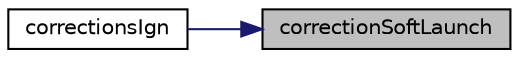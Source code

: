 digraph "correctionSoftLaunch"
{
 // LATEX_PDF_SIZE
  edge [fontname="Helvetica",fontsize="10",labelfontname="Helvetica",labelfontsize="10"];
  node [fontname="Helvetica",fontsize="10",shape=record];
  rankdir="RL";
  Node93 [label="correctionSoftLaunch",height=0.2,width=0.4,color="black", fillcolor="grey75", style="filled", fontcolor="black",tooltip=" "];
  Node93 -> Node94 [dir="back",color="midnightblue",fontsize="10",style="solid",fontname="Helvetica"];
  Node94 [label="correctionsIgn",height=0.2,width=0.4,color="black", fillcolor="white", style="filled",URL="$corrections_8ino.html#abb6e25cc6b33ea84b9ecfaec0aa06d46",tooltip=" "];
}
